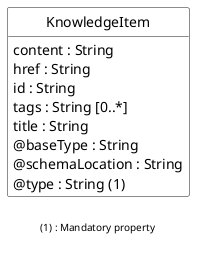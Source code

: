 @startuml
'
' Resource:  KnowledgeItem
' Source:    TMF785-Copilot-v1.0.0.oas.yaml
'
hide circle
hide methods
hide stereotype
show <<Enumeration>> stereotype
skinparam class {
   BorderColor<<Extension>> blue
   FontColor<<Extension>> blue
   backgroundColor<<Enumeration>> #E6F5F7
   backgroundColor<<Ref>> #FFFFE0
   backgroundColor<<Pivot>> #FFFFFFF
   backgroundColor<<Resource>> #FCF2E3
   backgroundColor<<SubResource>> #FFFFFFF
   backgroundColor<<SubResourceReference>> #FADADD
   backgroundColor<<DiscriminatorNode>> #F2F3F5
}

skinparam legend {
   borderRoundCorner 0
   borderColor red
   backgroundColor white
}

class "KnowledgeItem"  <<Pivot>> {
    content : String
    href : String
    id : String
    tags : String [0..*]
    title : String
    @baseType : String
    @schemaLocation : String
    {field}@type : String (1)
}





skinparam legendBackgroundColor #transparent
skinparam legendBorderColor #transparent

legend
 <size:10>(1) : Mandatory property
endlegend

@enduml